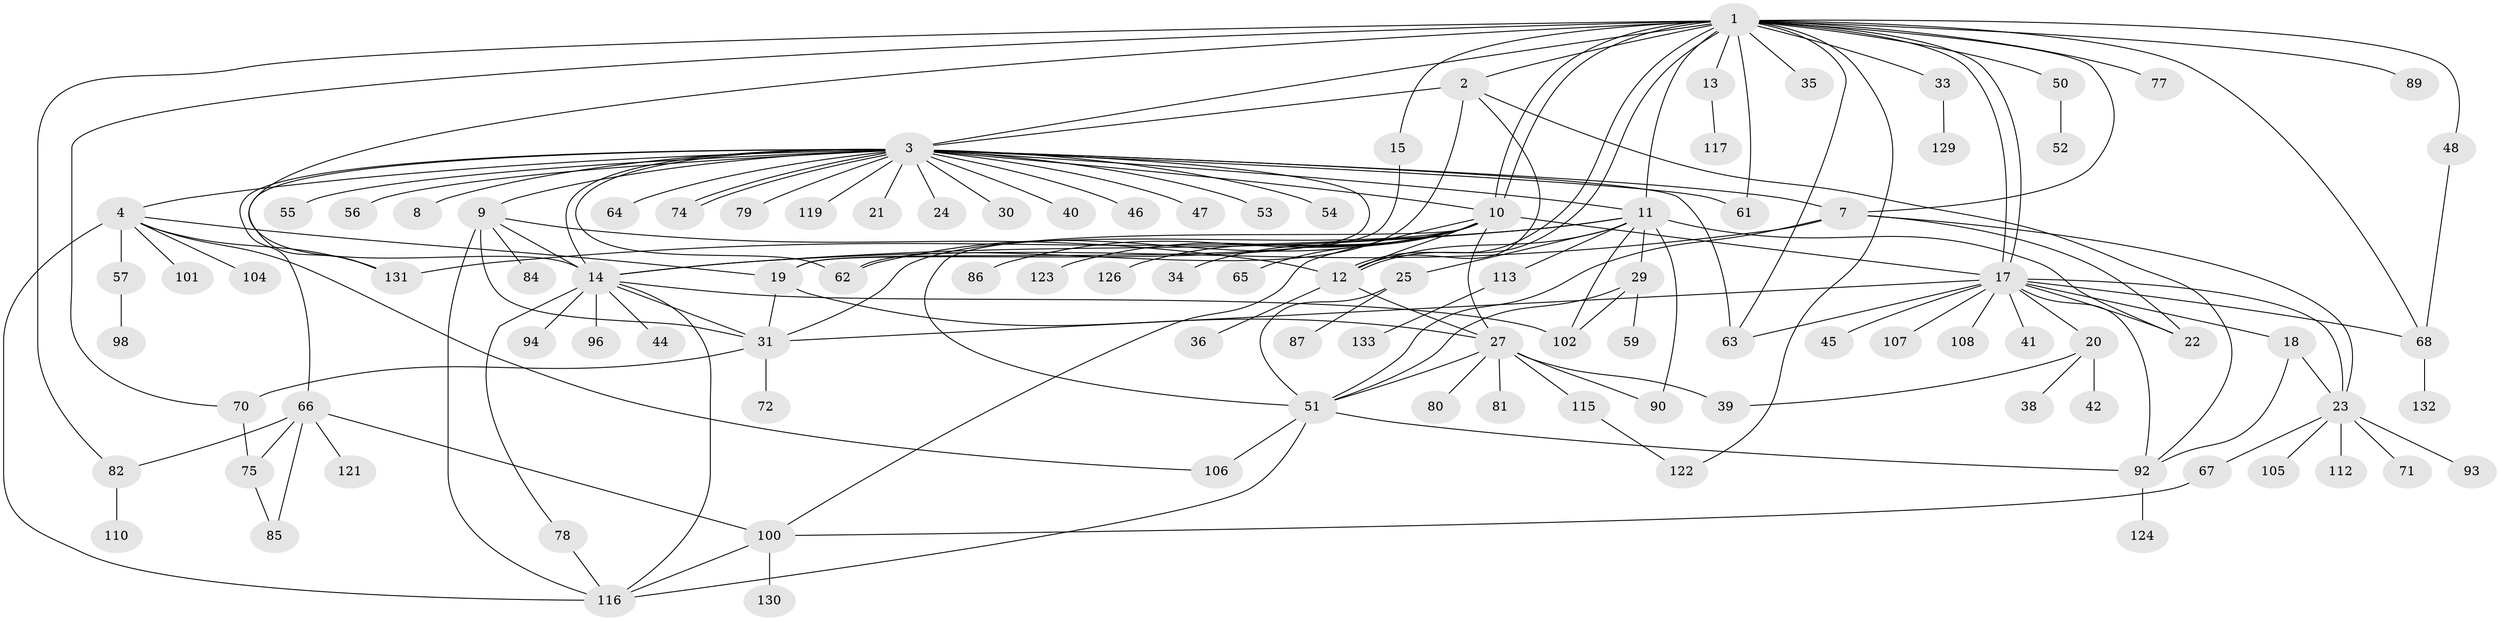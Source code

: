 // original degree distribution, {27: 0.007518796992481203, 4: 0.06015037593984962, 31: 0.007518796992481203, 3: 0.12030075187969924, 5: 0.045112781954887216, 2: 0.18045112781954886, 6: 0.015037593984962405, 1: 0.46616541353383456, 10: 0.015037593984962405, 7: 0.05263157894736842, 8: 0.015037593984962405, 16: 0.007518796992481203, 9: 0.007518796992481203}
// Generated by graph-tools (version 1.1) at 2025/41/03/06/25 10:41:51]
// undirected, 104 vertices, 165 edges
graph export_dot {
graph [start="1"]
  node [color=gray90,style=filled];
  1 [super="+6"];
  2 [super="+49"];
  3 [super="+5"];
  4 [super="+32"];
  7 [super="+26"];
  8;
  9 [super="+127"];
  10 [super="+28"];
  11 [super="+60"];
  12 [super="+16"];
  13;
  14 [super="+37"];
  15;
  17 [super="+43"];
  18;
  19 [super="+128"];
  20 [super="+111"];
  21;
  22 [super="+114"];
  23 [super="+69"];
  24;
  25 [super="+99"];
  27 [super="+73"];
  29 [super="+58"];
  30;
  31 [super="+120"];
  33;
  34;
  35;
  36;
  38;
  39;
  40;
  41;
  42;
  44;
  45;
  46;
  47;
  48;
  50;
  51 [super="+109"];
  52;
  53;
  54;
  55;
  56;
  57 [super="+97"];
  59;
  61 [super="+76"];
  62 [super="+88"];
  63;
  64;
  65;
  66 [super="+83"];
  67;
  68 [super="+95"];
  70;
  71;
  72;
  74;
  75 [super="+91"];
  77;
  78;
  79;
  80;
  81;
  82;
  84;
  85;
  86 [super="+103"];
  87;
  89;
  90;
  92 [super="+118"];
  93;
  94;
  96;
  98;
  100;
  101;
  102;
  104;
  105;
  106;
  107;
  108;
  110;
  112;
  113;
  115;
  116 [super="+125"];
  117;
  119;
  121;
  122;
  123;
  124;
  126;
  129;
  130;
  131;
  132;
  133;
  1 -- 2;
  1 -- 3;
  1 -- 7;
  1 -- 10;
  1 -- 10;
  1 -- 12;
  1 -- 12;
  1 -- 13;
  1 -- 14 [weight=2];
  1 -- 15;
  1 -- 17;
  1 -- 17;
  1 -- 33;
  1 -- 48;
  1 -- 50;
  1 -- 63;
  1 -- 68;
  1 -- 70;
  1 -- 77;
  1 -- 82;
  1 -- 89;
  1 -- 122;
  1 -- 35;
  1 -- 11;
  1 -- 61;
  2 -- 3 [weight=2];
  2 -- 92;
  2 -- 62;
  2 -- 12;
  3 -- 4;
  3 -- 7 [weight=2];
  3 -- 8;
  3 -- 9 [weight=2];
  3 -- 10;
  3 -- 11;
  3 -- 14 [weight=2];
  3 -- 24;
  3 -- 30;
  3 -- 40;
  3 -- 47;
  3 -- 53;
  3 -- 54;
  3 -- 55;
  3 -- 61;
  3 -- 63;
  3 -- 64;
  3 -- 66;
  3 -- 74;
  3 -- 74;
  3 -- 79;
  3 -- 119;
  3 -- 131;
  3 -- 19;
  3 -- 21;
  3 -- 56;
  3 -- 46;
  3 -- 62;
  4 -- 104;
  4 -- 19;
  4 -- 131;
  4 -- 101;
  4 -- 57;
  4 -- 106;
  4 -- 116;
  7 -- 23;
  7 -- 51;
  7 -- 22;
  7 -- 14;
  9 -- 12;
  9 -- 14;
  9 -- 84;
  9 -- 116;
  9 -- 31;
  10 -- 27;
  10 -- 31;
  10 -- 62;
  10 -- 65;
  10 -- 126;
  10 -- 17;
  10 -- 34;
  10 -- 100;
  10 -- 86;
  10 -- 123;
  10 -- 12;
  10 -- 51;
  11 -- 22;
  11 -- 25;
  11 -- 29;
  11 -- 90;
  11 -- 113;
  11 -- 131;
  11 -- 102;
  11 -- 12;
  11 -- 14;
  12 -- 27;
  12 -- 36;
  13 -- 117;
  14 -- 31;
  14 -- 44;
  14 -- 78;
  14 -- 96;
  14 -- 102;
  14 -- 94;
  14 -- 116;
  15 -- 19;
  17 -- 18;
  17 -- 20;
  17 -- 22;
  17 -- 23;
  17 -- 41;
  17 -- 45;
  17 -- 63;
  17 -- 92;
  17 -- 107;
  17 -- 108;
  17 -- 68;
  17 -- 31;
  18 -- 23;
  18 -- 92;
  19 -- 31;
  19 -- 27;
  20 -- 38;
  20 -- 39;
  20 -- 42;
  23 -- 67;
  23 -- 71;
  23 -- 93;
  23 -- 105;
  23 -- 112;
  25 -- 51;
  25 -- 87;
  27 -- 39;
  27 -- 80;
  27 -- 90;
  27 -- 115;
  27 -- 81;
  27 -- 51;
  29 -- 59;
  29 -- 102;
  29 -- 51;
  31 -- 70;
  31 -- 72;
  33 -- 129;
  48 -- 68;
  50 -- 52;
  51 -- 92;
  51 -- 106;
  51 -- 116;
  57 -- 98;
  66 -- 82;
  66 -- 85;
  66 -- 100;
  66 -- 121;
  66 -- 75;
  67 -- 100;
  68 -- 132;
  70 -- 75;
  75 -- 85;
  78 -- 116;
  82 -- 110;
  92 -- 124;
  100 -- 130;
  100 -- 116;
  113 -- 133;
  115 -- 122;
}
